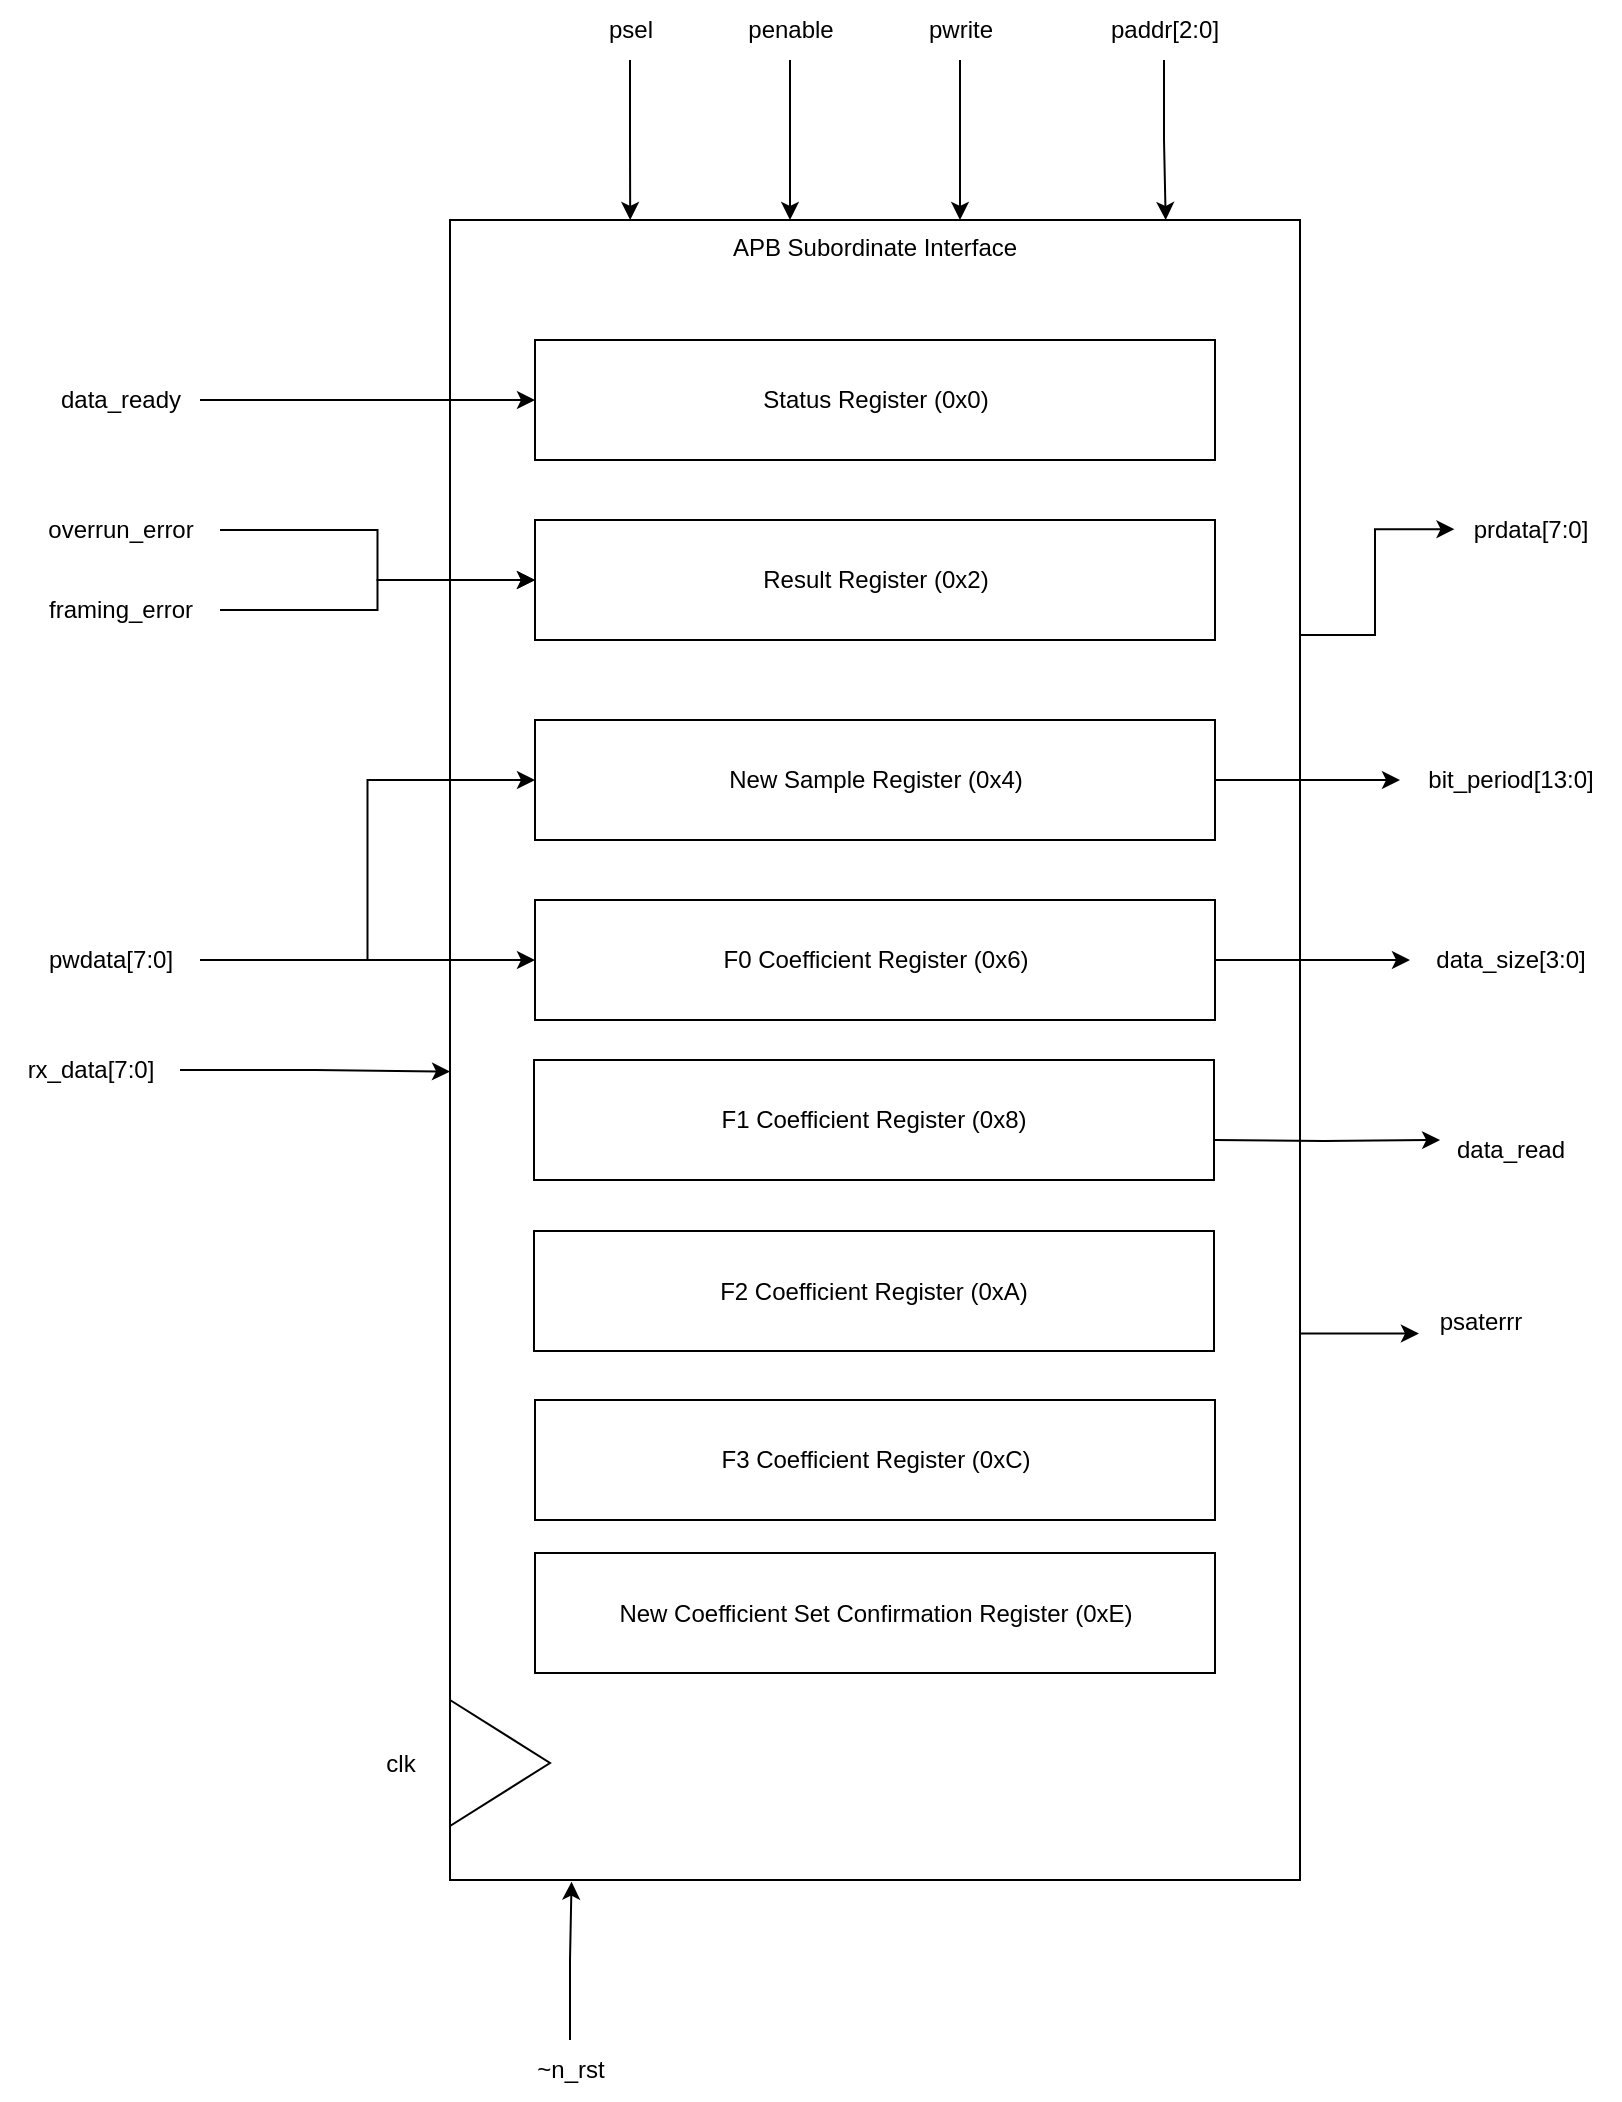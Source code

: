 <mxfile version="26.1.3">
  <diagram name="Page-1" id="P24K-qhNfImgQtz_AjTO">
    <mxGraphModel dx="3374" dy="772" grid="1" gridSize="10" guides="1" tooltips="1" connect="1" arrows="1" fold="1" page="1" pageScale="1" pageWidth="850" pageHeight="1100" math="0" shadow="0">
      <root>
        <mxCell id="0" />
        <mxCell id="1" parent="0" />
        <mxCell id="o1OYObT5BuMIY8ksVBpy-1" value="clk" style="text;html=1;align=center;verticalAlign=middle;resizable=0;points=[];autosize=1;strokeColor=none;fillColor=none;" vertex="1" parent="1">
          <mxGeometry x="-950" y="1926.5" width="40" height="30" as="geometry" />
        </mxCell>
        <mxCell id="o1OYObT5BuMIY8ksVBpy-2" value="~n_rst" style="text;html=1;align=center;verticalAlign=middle;resizable=0;points=[];autosize=1;strokeColor=none;fillColor=none;" vertex="1" parent="1">
          <mxGeometry x="-875" y="2080" width="60" height="30" as="geometry" />
        </mxCell>
        <mxCell id="o1OYObT5BuMIY8ksVBpy-3" value="&lt;div&gt;APB Subordinate Interface&lt;/div&gt;" style="rounded=0;whiteSpace=wrap;html=1;align=center;verticalAlign=top;" vertex="1" parent="1">
          <mxGeometry x="-905" y="1170" width="425" height="830" as="geometry" />
        </mxCell>
        <mxCell id="o1OYObT5BuMIY8ksVBpy-4" value="" style="triangle;whiteSpace=wrap;html=1;" vertex="1" parent="1">
          <mxGeometry x="-905" y="1910" width="50" height="63" as="geometry" />
        </mxCell>
        <mxCell id="o1OYObT5BuMIY8ksVBpy-5" style="edgeStyle=orthogonalEdgeStyle;rounded=0;orthogonalLoop=1;jettySize=auto;html=1;entryX=0.143;entryY=1.001;entryDx=0;entryDy=0;entryPerimeter=0;" edge="1" parent="1" source="o1OYObT5BuMIY8ksVBpy-2" target="o1OYObT5BuMIY8ksVBpy-3">
          <mxGeometry relative="1" as="geometry" />
        </mxCell>
        <mxCell id="o1OYObT5BuMIY8ksVBpy-6" value="Status Register (0x0)" style="rounded=0;whiteSpace=wrap;html=1;" vertex="1" parent="1">
          <mxGeometry x="-862.5" y="1230" width="340" height="60" as="geometry" />
        </mxCell>
        <mxCell id="o1OYObT5BuMIY8ksVBpy-7" value="Result Register (0x2)" style="rounded=0;whiteSpace=wrap;html=1;" vertex="1" parent="1">
          <mxGeometry x="-862.5" y="1320" width="340" height="60" as="geometry" />
        </mxCell>
        <mxCell id="o1OYObT5BuMIY8ksVBpy-8" style="edgeStyle=orthogonalEdgeStyle;rounded=0;orthogonalLoop=1;jettySize=auto;html=1;" edge="1" parent="1" source="o1OYObT5BuMIY8ksVBpy-9" target="o1OYObT5BuMIY8ksVBpy-32">
          <mxGeometry relative="1" as="geometry" />
        </mxCell>
        <mxCell id="o1OYObT5BuMIY8ksVBpy-9" value="New Sample Register (0x4)" style="rounded=0;whiteSpace=wrap;html=1;" vertex="1" parent="1">
          <mxGeometry x="-862.5" y="1420" width="340" height="60" as="geometry" />
        </mxCell>
        <mxCell id="o1OYObT5BuMIY8ksVBpy-10" style="edgeStyle=orthogonalEdgeStyle;rounded=0;orthogonalLoop=1;jettySize=auto;html=1;" edge="1" parent="1" source="o1OYObT5BuMIY8ksVBpy-11" target="o1OYObT5BuMIY8ksVBpy-33">
          <mxGeometry relative="1" as="geometry" />
        </mxCell>
        <mxCell id="o1OYObT5BuMIY8ksVBpy-11" value="F0 Coefficient Register (0x6)" style="rounded=0;whiteSpace=wrap;html=1;" vertex="1" parent="1">
          <mxGeometry x="-862.5" y="1510" width="340" height="60" as="geometry" />
        </mxCell>
        <mxCell id="o1OYObT5BuMIY8ksVBpy-13" style="edgeStyle=orthogonalEdgeStyle;rounded=0;orthogonalLoop=1;jettySize=auto;html=1;entryX=0;entryY=0.5;entryDx=0;entryDy=0;" edge="1" parent="1" source="o1OYObT5BuMIY8ksVBpy-14" target="o1OYObT5BuMIY8ksVBpy-6">
          <mxGeometry relative="1" as="geometry" />
        </mxCell>
        <mxCell id="o1OYObT5BuMIY8ksVBpy-14" value="data_ready" style="text;html=1;align=center;verticalAlign=middle;resizable=0;points=[];autosize=1;strokeColor=none;fillColor=none;" vertex="1" parent="1">
          <mxGeometry x="-1110" y="1245" width="80" height="30" as="geometry" />
        </mxCell>
        <mxCell id="o1OYObT5BuMIY8ksVBpy-15" value="rx_data[7:0]" style="text;html=1;align=center;verticalAlign=middle;resizable=0;points=[];autosize=1;strokeColor=none;fillColor=none;" vertex="1" parent="1">
          <mxGeometry x="-1130" y="1580" width="90" height="30" as="geometry" />
        </mxCell>
        <mxCell id="o1OYObT5BuMIY8ksVBpy-16" style="edgeStyle=orthogonalEdgeStyle;rounded=0;orthogonalLoop=1;jettySize=auto;html=1;" edge="1" parent="1" source="o1OYObT5BuMIY8ksVBpy-17" target="o1OYObT5BuMIY8ksVBpy-7">
          <mxGeometry relative="1" as="geometry" />
        </mxCell>
        <mxCell id="o1OYObT5BuMIY8ksVBpy-17" value="overrun_error" style="text;html=1;align=center;verticalAlign=middle;resizable=0;points=[];autosize=1;strokeColor=none;fillColor=none;" vertex="1" parent="1">
          <mxGeometry x="-1120" y="1310" width="100" height="30" as="geometry" />
        </mxCell>
        <mxCell id="o1OYObT5BuMIY8ksVBpy-18" style="edgeStyle=orthogonalEdgeStyle;rounded=0;orthogonalLoop=1;jettySize=auto;html=1;entryX=0;entryY=0.5;entryDx=0;entryDy=0;" edge="1" parent="1" source="o1OYObT5BuMIY8ksVBpy-19" target="o1OYObT5BuMIY8ksVBpy-7">
          <mxGeometry relative="1" as="geometry" />
        </mxCell>
        <mxCell id="o1OYObT5BuMIY8ksVBpy-19" value="framing_error" style="text;html=1;align=center;verticalAlign=middle;resizable=0;points=[];autosize=1;strokeColor=none;fillColor=none;" vertex="1" parent="1">
          <mxGeometry x="-1120" y="1350" width="100" height="30" as="geometry" />
        </mxCell>
        <mxCell id="o1OYObT5BuMIY8ksVBpy-20" value="psel" style="text;html=1;align=center;verticalAlign=middle;resizable=0;points=[];autosize=1;strokeColor=none;fillColor=none;" vertex="1" parent="1">
          <mxGeometry x="-840" y="1060" width="50" height="30" as="geometry" />
        </mxCell>
        <mxCell id="o1OYObT5BuMIY8ksVBpy-21" value="paddr[2:0]" style="text;html=1;align=center;verticalAlign=middle;resizable=0;points=[];autosize=1;strokeColor=none;fillColor=none;" vertex="1" parent="1">
          <mxGeometry x="-588" y="1060" width="80" height="30" as="geometry" />
        </mxCell>
        <mxCell id="o1OYObT5BuMIY8ksVBpy-22" style="edgeStyle=orthogonalEdgeStyle;rounded=0;orthogonalLoop=1;jettySize=auto;html=1;" edge="1" parent="1" source="o1OYObT5BuMIY8ksVBpy-23" target="o1OYObT5BuMIY8ksVBpy-3">
          <mxGeometry relative="1" as="geometry">
            <Array as="points">
              <mxPoint x="-735" y="1150" />
              <mxPoint x="-735" y="1150" />
            </Array>
          </mxGeometry>
        </mxCell>
        <mxCell id="o1OYObT5BuMIY8ksVBpy-23" value="penable" style="text;html=1;align=center;verticalAlign=middle;resizable=0;points=[];autosize=1;strokeColor=none;fillColor=none;" vertex="1" parent="1">
          <mxGeometry x="-770" y="1060" width="70" height="30" as="geometry" />
        </mxCell>
        <mxCell id="o1OYObT5BuMIY8ksVBpy-24" style="edgeStyle=orthogonalEdgeStyle;rounded=0;orthogonalLoop=1;jettySize=auto;html=1;" edge="1" parent="1" source="o1OYObT5BuMIY8ksVBpy-25" target="o1OYObT5BuMIY8ksVBpy-3">
          <mxGeometry relative="1" as="geometry">
            <Array as="points">
              <mxPoint x="-650" y="1160" />
              <mxPoint x="-650" y="1160" />
            </Array>
          </mxGeometry>
        </mxCell>
        <mxCell id="o1OYObT5BuMIY8ksVBpy-25" value="pwrite" style="text;html=1;align=center;verticalAlign=middle;resizable=0;points=[];autosize=1;strokeColor=none;fillColor=none;" vertex="1" parent="1">
          <mxGeometry x="-680" y="1060" width="60" height="30" as="geometry" />
        </mxCell>
        <mxCell id="o1OYObT5BuMIY8ksVBpy-26" style="edgeStyle=orthogonalEdgeStyle;rounded=0;orthogonalLoop=1;jettySize=auto;html=1;entryX=0;entryY=0.5;entryDx=0;entryDy=0;" edge="1" parent="1" source="o1OYObT5BuMIY8ksVBpy-28" target="o1OYObT5BuMIY8ksVBpy-9">
          <mxGeometry relative="1" as="geometry" />
        </mxCell>
        <mxCell id="o1OYObT5BuMIY8ksVBpy-27" style="edgeStyle=orthogonalEdgeStyle;rounded=0;orthogonalLoop=1;jettySize=auto;html=1;" edge="1" parent="1" source="o1OYObT5BuMIY8ksVBpy-28" target="o1OYObT5BuMIY8ksVBpy-11">
          <mxGeometry relative="1" as="geometry" />
        </mxCell>
        <mxCell id="o1OYObT5BuMIY8ksVBpy-28" value="pwdata[7:0]" style="text;html=1;align=center;verticalAlign=middle;resizable=0;points=[];autosize=1;strokeColor=none;fillColor=none;" vertex="1" parent="1">
          <mxGeometry x="-1120" y="1525" width="90" height="30" as="geometry" />
        </mxCell>
        <mxCell id="o1OYObT5BuMIY8ksVBpy-29" value="prdata[7:0]" style="text;html=1;align=center;verticalAlign=middle;resizable=0;points=[];autosize=1;strokeColor=none;fillColor=none;" vertex="1" parent="1">
          <mxGeometry x="-405" y="1310" width="80" height="30" as="geometry" />
        </mxCell>
        <mxCell id="o1OYObT5BuMIY8ksVBpy-30" value="psaterrr" style="text;html=1;align=center;verticalAlign=middle;resizable=0;points=[];autosize=1;strokeColor=none;fillColor=none;" vertex="1" parent="1">
          <mxGeometry x="-420" y="1705.5" width="60" height="30" as="geometry" />
        </mxCell>
        <mxCell id="o1OYObT5BuMIY8ksVBpy-31" value="data_read" style="text;html=1;align=center;verticalAlign=middle;resizable=0;points=[];autosize=1;strokeColor=none;fillColor=none;" vertex="1" parent="1">
          <mxGeometry x="-415" y="1620" width="80" height="30" as="geometry" />
        </mxCell>
        <mxCell id="o1OYObT5BuMIY8ksVBpy-32" value="bit_period[13:0]" style="text;html=1;align=center;verticalAlign=middle;resizable=0;points=[];autosize=1;strokeColor=none;fillColor=none;" vertex="1" parent="1">
          <mxGeometry x="-430" y="1435" width="110" height="30" as="geometry" />
        </mxCell>
        <mxCell id="o1OYObT5BuMIY8ksVBpy-33" value="data_size[3:0]" style="text;html=1;align=center;verticalAlign=middle;resizable=0;points=[];autosize=1;strokeColor=none;fillColor=none;" vertex="1" parent="1">
          <mxGeometry x="-425" y="1525" width="100" height="30" as="geometry" />
        </mxCell>
        <mxCell id="o1OYObT5BuMIY8ksVBpy-34" style="edgeStyle=orthogonalEdgeStyle;rounded=0;orthogonalLoop=1;jettySize=auto;html=1;entryX=0.842;entryY=0;entryDx=0;entryDy=0;entryPerimeter=0;" edge="1" parent="1" source="o1OYObT5BuMIY8ksVBpy-21" target="o1OYObT5BuMIY8ksVBpy-3">
          <mxGeometry relative="1" as="geometry" />
        </mxCell>
        <mxCell id="o1OYObT5BuMIY8ksVBpy-35" style="edgeStyle=orthogonalEdgeStyle;rounded=0;orthogonalLoop=1;jettySize=auto;html=1;entryX=0.212;entryY=0;entryDx=0;entryDy=0;entryPerimeter=0;" edge="1" parent="1" source="o1OYObT5BuMIY8ksVBpy-20" target="o1OYObT5BuMIY8ksVBpy-3">
          <mxGeometry relative="1" as="geometry" />
        </mxCell>
        <mxCell id="o1OYObT5BuMIY8ksVBpy-36" style="edgeStyle=orthogonalEdgeStyle;rounded=0;orthogonalLoop=1;jettySize=auto;html=1;entryX=0;entryY=0.513;entryDx=0;entryDy=0;entryPerimeter=0;" edge="1" parent="1" source="o1OYObT5BuMIY8ksVBpy-15" target="o1OYObT5BuMIY8ksVBpy-3">
          <mxGeometry relative="1" as="geometry" />
        </mxCell>
        <mxCell id="o1OYObT5BuMIY8ksVBpy-37" style="edgeStyle=orthogonalEdgeStyle;rounded=0;orthogonalLoop=1;jettySize=auto;html=1;exitX=1;exitY=0.5;exitDx=0;exitDy=0;entryX=0.063;entryY=0.333;entryDx=0;entryDy=0;entryPerimeter=0;" edge="1" parent="1" target="o1OYObT5BuMIY8ksVBpy-31">
          <mxGeometry relative="1" as="geometry">
            <mxPoint x="-522.5" y="1630" as="sourcePoint" />
          </mxGeometry>
        </mxCell>
        <mxCell id="o1OYObT5BuMIY8ksVBpy-38" style="edgeStyle=orthogonalEdgeStyle;rounded=0;orthogonalLoop=1;jettySize=auto;html=1;exitX=1;exitY=1;exitDx=0;exitDy=0;entryX=-0.009;entryY=0.71;entryDx=0;entryDy=0;entryPerimeter=0;" edge="1" parent="1" source="o1OYObT5BuMIY8ksVBpy-3" target="o1OYObT5BuMIY8ksVBpy-30">
          <mxGeometry relative="1" as="geometry">
            <Array as="points">
              <mxPoint x="-480" y="1727" />
            </Array>
          </mxGeometry>
        </mxCell>
        <mxCell id="o1OYObT5BuMIY8ksVBpy-39" style="edgeStyle=orthogonalEdgeStyle;rounded=0;orthogonalLoop=1;jettySize=auto;html=1;exitX=1;exitY=0.25;exitDx=0;exitDy=0;entryX=0.028;entryY=0.486;entryDx=0;entryDy=0;entryPerimeter=0;" edge="1" parent="1" source="o1OYObT5BuMIY8ksVBpy-3" target="o1OYObT5BuMIY8ksVBpy-29">
          <mxGeometry relative="1" as="geometry" />
        </mxCell>
        <mxCell id="o1OYObT5BuMIY8ksVBpy-41" value="F1 Coefficient Register (0x8)" style="rounded=0;whiteSpace=wrap;html=1;" vertex="1" parent="1">
          <mxGeometry x="-863" y="1590" width="340" height="60" as="geometry" />
        </mxCell>
        <mxCell id="o1OYObT5BuMIY8ksVBpy-42" value="F2 Coefficient Register (0xA)" style="rounded=0;whiteSpace=wrap;html=1;" vertex="1" parent="1">
          <mxGeometry x="-863" y="1675.5" width="340" height="60" as="geometry" />
        </mxCell>
        <mxCell id="o1OYObT5BuMIY8ksVBpy-43" value="F3 Coefficient Register (0xC)" style="rounded=0;whiteSpace=wrap;html=1;" vertex="1" parent="1">
          <mxGeometry x="-862.5" y="1760" width="340" height="60" as="geometry" />
        </mxCell>
        <mxCell id="o1OYObT5BuMIY8ksVBpy-44" value="New Coefficient Set Confirmation Register (0xE)" style="rounded=0;whiteSpace=wrap;html=1;" vertex="1" parent="1">
          <mxGeometry x="-862.5" y="1836.5" width="340" height="60" as="geometry" />
        </mxCell>
      </root>
    </mxGraphModel>
  </diagram>
</mxfile>
